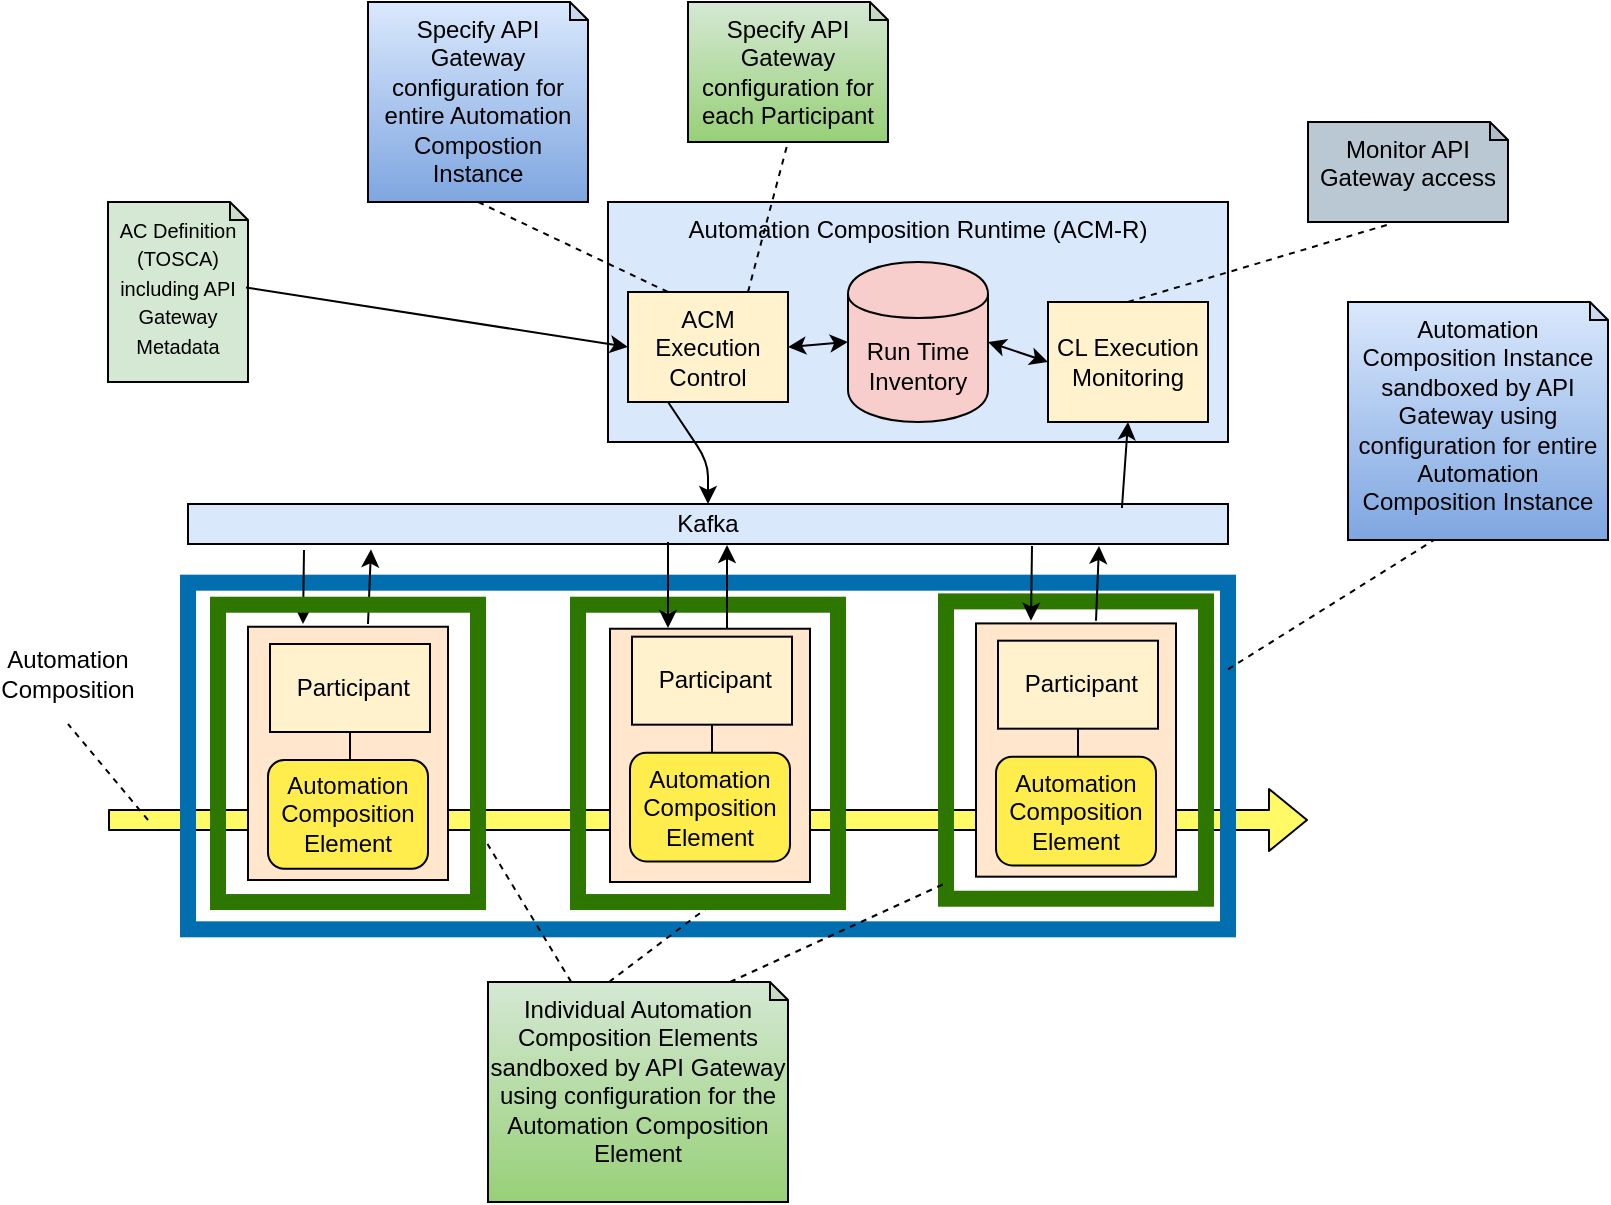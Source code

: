<mxfile version="20.5.3" type="embed"><diagram id="5qC4zMirkx8gMw6tzPM5" name="Page-1"><mxGraphModel dx="1631" dy="1413" grid="1" gridSize="10" guides="1" tooltips="1" connect="1" arrows="1" fold="1" page="0" pageScale="1" pageWidth="850" pageHeight="1100" background="#FFFFFF" math="0" shadow="0"><root><mxCell id="0"/><mxCell id="1" parent="0"/><mxCell id="WGhXLp_J_A_eNvpc9kTa-1" value="" style="shape=flexArrow;endArrow=classic;html=1;strokeColor=#000000;strokeWidth=1;fillColor=#FFFA66;fontColor=#000000;" parent="1" edge="1"><mxGeometry width="50" height="50" relative="1" as="geometry"><mxPoint x="160" y="369" as="sourcePoint"/><mxPoint x="760" y="369" as="targetPoint"/></mxGeometry></mxCell><mxCell id="WGhXLp_J_A_eNvpc9kTa-3" value="" style="group;fontColor=#ffffff;strokeColor=none;fillColor=none;" parent="1" vertex="1" connectable="0"><mxGeometry x="230" y="233.66" width="490" height="190" as="geometry"/></mxCell><mxCell id="WGhXLp_J_A_eNvpc9kTa-4" value="" style="rounded=0;whiteSpace=wrap;html=1;fillColor=none;strokeWidth=8;strokeColor=#006EAF;fontColor=#ffffff;" parent="WGhXLp_J_A_eNvpc9kTa-3" vertex="1"><mxGeometry x="-30" y="16.68" width="520" height="173.32" as="geometry"/></mxCell><mxCell id="WGhXLp_J_A_eNvpc9kTa-5" value="" style="rounded=0;whiteSpace=wrap;html=1;fillColor=#ffe6cc;strokeColor=#000000;verticalAlign=bottom;fontColor=#000000;" parent="WGhXLp_J_A_eNvpc9kTa-3" vertex="1"><mxGeometry y="38.71" width="100" height="126.63" as="geometry"/></mxCell><mxCell id="WGhXLp_J_A_eNvpc9kTa-6" value="&amp;nbsp;Participant" style="rounded=0;whiteSpace=wrap;html=1;fillColor=#fff2cc;strokeColor=#000000;fontColor=#000000;" parent="WGhXLp_J_A_eNvpc9kTa-3" vertex="1"><mxGeometry x="11" y="47.34" width="80" height="44" as="geometry"/></mxCell><mxCell id="WGhXLp_J_A_eNvpc9kTa-7" value="" style="endArrow=none;html=1;fontColor=#000000;entryX=0.5;entryY=1;entryDx=0;entryDy=0;strokeColor=#000000;" parent="WGhXLp_J_A_eNvpc9kTa-3" target="WGhXLp_J_A_eNvpc9kTa-6" edge="1"><mxGeometry width="50" height="50" relative="1" as="geometry"><mxPoint x="51" y="105.34" as="sourcePoint"/><mxPoint x="147.158" y="214.216" as="targetPoint"/></mxGeometry></mxCell><mxCell id="WGhXLp_J_A_eNvpc9kTa-8" value="Automation Composition Element" style="rounded=1;whiteSpace=wrap;html=1;labelBackgroundColor=none;fillColor=#FFED4D;strokeColor=#000000;fontColor=#000000;" parent="WGhXLp_J_A_eNvpc9kTa-3" vertex="1"><mxGeometry x="10" y="105.34" width="80" height="54.35" as="geometry"/></mxCell><mxCell id="WGhXLp_J_A_eNvpc9kTa-9" value="" style="endArrow=classic;html=1;entryX=0.25;entryY=0;entryDx=0;entryDy=0;fontColor=#000000;strokeColor=#000000;" parent="WGhXLp_J_A_eNvpc9kTa-3" edge="1"><mxGeometry width="50" height="50" relative="1" as="geometry"><mxPoint x="28" y="0.34" as="sourcePoint"/><mxPoint x="27.5" y="37.34" as="targetPoint"/></mxGeometry></mxCell><mxCell id="WGhXLp_J_A_eNvpc9kTa-10" value="" style="endArrow=classic;html=1;exitX=0.038;exitY=1.133;exitDx=0;exitDy=0;exitPerimeter=0;entryX=0.25;entryY=0;entryDx=0;entryDy=0;fontColor=#000000;strokeColor=#000000;" parent="WGhXLp_J_A_eNvpc9kTa-3" edge="1"><mxGeometry width="50" height="50" relative="1" as="geometry"><mxPoint x="60" y="37.34" as="sourcePoint"/><mxPoint x="61.5" as="targetPoint"/></mxGeometry></mxCell><mxCell id="WGhXLp_J_A_eNvpc9kTa-2" value="" style="rounded=0;whiteSpace=wrap;html=1;fillColor=none;strokeWidth=8;strokeColor=#2D7600;fontColor=#ffffff;" parent="1" vertex="1"><mxGeometry x="215" y="261.36" width="130" height="148.66" as="geometry"/></mxCell><mxCell id="WGhXLp_J_A_eNvpc9kTa-11" value="Automation Composition Runtime (ACM-R)" style="rounded=0;whiteSpace=wrap;html=1;fillColor=#dae8fc;strokeColor=#000000;verticalAlign=top;fontColor=#000000;" parent="1" vertex="1"><mxGeometry x="410" y="60" width="310" height="120" as="geometry"/></mxCell><mxCell id="WGhXLp_J_A_eNvpc9kTa-12" value="&lt;div&gt;Run Time Inventory&lt;/div&gt;" style="shape=cylinder;whiteSpace=wrap;html=1;boundedLbl=1;backgroundOutline=1;fillColor=#f8cecc;strokeColor=#000000;fontColor=#000000;" parent="1" vertex="1"><mxGeometry x="530" y="90" width="70" height="80" as="geometry"/></mxCell><mxCell id="WGhXLp_J_A_eNvpc9kTa-13" value="&lt;div&gt;&lt;font style=&quot;font-size: 10px&quot;&gt;AC Definition (TOSCA)&lt;br&gt;including API Gateway Metadata&lt;br&gt;&lt;/font&gt;&lt;/div&gt;&lt;div&gt;&lt;font style=&quot;font-size: 10px&quot;&gt;&lt;br&gt;&lt;/font&gt;&lt;/div&gt;" style="shape=note;whiteSpace=wrap;html=1;backgroundOutline=1;darkOpacity=0.05;fillColor=#d5e8d4;strokeColor=#000000;size=9;verticalAlign=top;fontColor=#000000;" parent="1" vertex="1"><mxGeometry x="160" y="60" width="70" height="90" as="geometry"/></mxCell><mxCell id="WGhXLp_J_A_eNvpc9kTa-14" value="&lt;div&gt;ACM Execution Control&lt;br&gt;&lt;/div&gt;" style="rounded=0;whiteSpace=wrap;html=1;fillColor=#fff2cc;strokeColor=#000000;verticalAlign=top;fontColor=#000000;" parent="1" vertex="1"><mxGeometry x="420" y="105" width="80" height="55" as="geometry"/></mxCell><mxCell id="WGhXLp_J_A_eNvpc9kTa-15" value="" style="endArrow=classic;startArrow=classic;html=1;entryX=1;entryY=0.5;entryDx=0;entryDy=0;exitX=0;exitY=0.5;exitDx=0;exitDy=0;fontColor=#000000;strokeColor=#000000;" parent="1" source="WGhXLp_J_A_eNvpc9kTa-12" target="WGhXLp_J_A_eNvpc9kTa-14" edge="1"><mxGeometry width="50" height="50" relative="1" as="geometry"><mxPoint x="170" y="380" as="sourcePoint"/><mxPoint x="220" y="330" as="targetPoint"/></mxGeometry></mxCell><mxCell id="WGhXLp_J_A_eNvpc9kTa-16" value="Kafka" style="rounded=0;whiteSpace=wrap;html=1;fillColor=#dae8fc;strokeColor=#000000;fontColor=#000000;" parent="1" vertex="1"><mxGeometry x="200" y="211" width="520" height="20" as="geometry"/></mxCell><mxCell id="WGhXLp_J_A_eNvpc9kTa-17" value="&lt;div&gt;CL Execution Monitoring&lt;br&gt;&lt;/div&gt;" style="rounded=0;whiteSpace=wrap;html=1;fillColor=#fff2cc;strokeColor=#000000;fontColor=#000000;" parent="1" vertex="1"><mxGeometry x="630" y="110" width="80" height="60" as="geometry"/></mxCell><mxCell id="WGhXLp_J_A_eNvpc9kTa-18" value="" style="endArrow=classic;startArrow=classic;html=1;entryX=1;entryY=0.5;entryDx=0;entryDy=0;exitX=0;exitY=0.5;exitDx=0;exitDy=0;fontColor=#000000;strokeColor=#000000;" parent="1" source="WGhXLp_J_A_eNvpc9kTa-17" target="WGhXLp_J_A_eNvpc9kTa-12" edge="1"><mxGeometry width="50" height="50" relative="1" as="geometry"><mxPoint x="540" y="140" as="sourcePoint"/><mxPoint x="510" y="125" as="targetPoint"/></mxGeometry></mxCell><mxCell id="WGhXLp_J_A_eNvpc9kTa-19" value="" style="endArrow=classic;html=1;exitX=0.898;exitY=0.1;exitDx=0;exitDy=0;exitPerimeter=0;entryX=0.5;entryY=1;entryDx=0;entryDy=0;fontColor=#000000;strokeColor=#000000;" parent="1" source="WGhXLp_J_A_eNvpc9kTa-16" target="WGhXLp_J_A_eNvpc9kTa-17" edge="1"><mxGeometry width="50" height="50" relative="1" as="geometry"><mxPoint x="470" y="155" as="sourcePoint"/><mxPoint x="472" y="277" as="targetPoint"/></mxGeometry></mxCell><mxCell id="WGhXLp_J_A_eNvpc9kTa-20" value="Automation&lt;br&gt;Composition" style="text;html=1;strokeColor=none;fillColor=none;align=center;verticalAlign=middle;whiteSpace=wrap;rounded=0;fontColor=#000000;strokeWidth=0;" parent="1" vertex="1"><mxGeometry x="120" y="281" width="40" height="30" as="geometry"/></mxCell><mxCell id="WGhXLp_J_A_eNvpc9kTa-21" value="" style="endArrow=none;dashed=1;html=1;fontColor=#000000;strokeColor=#000000;" parent="1" edge="1"><mxGeometry width="50" height="50" relative="1" as="geometry"><mxPoint x="180" y="369" as="sourcePoint"/><mxPoint x="140" y="321" as="targetPoint"/></mxGeometry></mxCell><mxCell id="WGhXLp_J_A_eNvpc9kTa-22" value="" style="endArrow=classic;html=1;exitX=0.986;exitY=0.475;exitDx=0;exitDy=0;entryX=0;entryY=0.5;entryDx=0;entryDy=0;exitPerimeter=0;fontColor=#000000;strokeColor=#000000;" parent="1" source="WGhXLp_J_A_eNvpc9kTa-13" target="WGhXLp_J_A_eNvpc9kTa-14" edge="1"><mxGeometry width="50" height="50" relative="1" as="geometry"><mxPoint x="230" y="115" as="sourcePoint"/><mxPoint x="420" y="115" as="targetPoint"/></mxGeometry></mxCell><mxCell id="WGhXLp_J_A_eNvpc9kTa-23" value="" style="endArrow=classic;html=1;exitX=0.25;exitY=1;exitDx=0;exitDy=0;entryX=0.5;entryY=0;entryDx=0;entryDy=0;fontColor=#000000;strokeColor=#000000;" parent="1" source="WGhXLp_J_A_eNvpc9kTa-14" target="WGhXLp_J_A_eNvpc9kTa-16" edge="1"><mxGeometry width="50" height="50" relative="1" as="geometry"><mxPoint x="460" y="145" as="sourcePoint"/><mxPoint x="450" y="290" as="targetPoint"/><Array as="points"><mxPoint x="460" y="190"/></Array></mxGeometry></mxCell><mxCell id="WGhXLp_J_A_eNvpc9kTa-24" value="Specify API Gateway configuration for entire Automation Compostion Instance&lt;br&gt;&lt;div&gt;&lt;font style=&quot;font-size: 10px&quot;&gt;&lt;br&gt;&lt;/font&gt;&lt;/div&gt;" style="shape=note;whiteSpace=wrap;html=1;backgroundOutline=1;darkOpacity=0.05;fillColor=#dae8fc;strokeColor=#000000;size=9;verticalAlign=top;gradientColor=#7ea6e0;fontColor=#000000;" parent="1" vertex="1"><mxGeometry x="290" y="-40" width="110" height="100" as="geometry"/></mxCell><mxCell id="WGhXLp_J_A_eNvpc9kTa-25" value="" style="endArrow=none;dashed=1;html=1;entryX=0.5;entryY=1;entryDx=0;entryDy=0;entryPerimeter=0;exitX=0.25;exitY=0;exitDx=0;exitDy=0;fontColor=#000000;strokeColor=#000000;" parent="1" source="WGhXLp_J_A_eNvpc9kTa-14" target="WGhXLp_J_A_eNvpc9kTa-24" edge="1"><mxGeometry width="50" height="50" relative="1" as="geometry"><mxPoint x="260" y="330" as="sourcePoint"/><mxPoint x="310" y="280" as="targetPoint"/></mxGeometry></mxCell><mxCell id="WGhXLp_J_A_eNvpc9kTa-26" value="Specify API Gateway configuration for each Participant&lt;br&gt;&lt;div&gt;&lt;font style=&quot;font-size: 10px&quot;&gt;&lt;br&gt;&lt;/font&gt;&lt;/div&gt;" style="shape=note;whiteSpace=wrap;html=1;backgroundOutline=1;darkOpacity=0.05;fillColor=#d5e8d4;strokeColor=#000000;size=9;verticalAlign=top;gradientColor=#97d077;fontColor=#000000;" parent="1" vertex="1"><mxGeometry x="450" y="-40" width="100" height="70" as="geometry"/></mxCell><mxCell id="WGhXLp_J_A_eNvpc9kTa-27" value="" style="endArrow=none;dashed=1;html=1;entryX=0.5;entryY=1;entryDx=0;entryDy=0;entryPerimeter=0;exitX=0.75;exitY=0;exitDx=0;exitDy=0;fontColor=#000000;strokeColor=#000000;" parent="1" source="WGhXLp_J_A_eNvpc9kTa-14" target="WGhXLp_J_A_eNvpc9kTa-26" edge="1"><mxGeometry width="50" height="50" relative="1" as="geometry"><mxPoint x="462.059" y="115" as="sourcePoint"/><mxPoint x="425" y="10" as="targetPoint"/></mxGeometry></mxCell><mxCell id="WGhXLp_J_A_eNvpc9kTa-28" value="Monitor API Gateway access&lt;br&gt;&lt;div&gt;&lt;font style=&quot;font-size: 10px&quot;&gt;&lt;br&gt;&lt;/font&gt;&lt;/div&gt;" style="shape=note;whiteSpace=wrap;html=1;backgroundOutline=1;darkOpacity=0.05;fillColor=#bac8d3;strokeColor=#000000;size=9;verticalAlign=top;fontColor=#000000;" parent="1" vertex="1"><mxGeometry x="760" y="20" width="100" height="50" as="geometry"/></mxCell><mxCell id="WGhXLp_J_A_eNvpc9kTa-29" value="" style="endArrow=none;dashed=1;html=1;entryX=0.41;entryY=1.02;entryDx=0;entryDy=0;entryPerimeter=0;exitX=0.5;exitY=0;exitDx=0;exitDy=0;fontColor=#000000;strokeColor=#000000;" parent="1" source="WGhXLp_J_A_eNvpc9kTa-17" target="WGhXLp_J_A_eNvpc9kTa-28" edge="1"><mxGeometry width="50" height="50" relative="1" as="geometry"><mxPoint x="490" y="115" as="sourcePoint"/><mxPoint x="550" y="-10" as="targetPoint"/></mxGeometry></mxCell><mxCell id="WGhXLp_J_A_eNvpc9kTa-30" value="" style="group;fontColor=#000000;strokeColor=none;" parent="1" vertex="1" connectable="0"><mxGeometry x="411" y="230.0" width="116" height="181.02" as="geometry"/></mxCell><mxCell id="WGhXLp_J_A_eNvpc9kTa-31" value="" style="rounded=0;whiteSpace=wrap;html=1;fillColor=#ffe6cc;strokeColor=#000000;verticalAlign=bottom;fontColor=#000000;" parent="WGhXLp_J_A_eNvpc9kTa-30" vertex="1"><mxGeometry y="43.37" width="100" height="126.63" as="geometry"/></mxCell><mxCell id="WGhXLp_J_A_eNvpc9kTa-32" value="&amp;nbsp;Participant" style="rounded=0;whiteSpace=wrap;html=1;fillColor=#fff2cc;strokeColor=#000000;fontColor=#000000;" parent="WGhXLp_J_A_eNvpc9kTa-30" vertex="1"><mxGeometry x="11" y="47.34" width="80" height="44" as="geometry"/></mxCell><mxCell id="WGhXLp_J_A_eNvpc9kTa-33" value="" style="endArrow=none;html=1;fontColor=#000000;entryX=0.5;entryY=1;entryDx=0;entryDy=0;strokeColor=#000000;" parent="WGhXLp_J_A_eNvpc9kTa-30" target="WGhXLp_J_A_eNvpc9kTa-32" edge="1"><mxGeometry width="50" height="50" relative="1" as="geometry"><mxPoint x="51" y="105.34" as="sourcePoint"/><mxPoint x="147.158" y="214.216" as="targetPoint"/></mxGeometry></mxCell><mxCell id="WGhXLp_J_A_eNvpc9kTa-34" value="Automation Composition Element" style="rounded=1;whiteSpace=wrap;html=1;labelBackgroundColor=none;fillColor=#FFED4D;strokeColor=#000000;fontColor=#000000;" parent="WGhXLp_J_A_eNvpc9kTa-30" vertex="1"><mxGeometry x="10" y="105.34" width="80" height="54.35" as="geometry"/></mxCell><mxCell id="WGhXLp_J_A_eNvpc9kTa-35" value="" style="group;fontColor=#000000;strokeColor=none;" parent="1" vertex="1" connectable="0"><mxGeometry x="594" y="232.0" width="115" height="187.37" as="geometry"/></mxCell><mxCell id="WGhXLp_J_A_eNvpc9kTa-36" value="" style="rounded=0;whiteSpace=wrap;html=1;fillColor=#ffe6cc;strokeColor=#000000;verticalAlign=bottom;fontColor=#000000;" parent="WGhXLp_J_A_eNvpc9kTa-35" vertex="1"><mxGeometry y="38.71" width="100" height="126.63" as="geometry"/></mxCell><mxCell id="WGhXLp_J_A_eNvpc9kTa-37" value="&amp;nbsp;Participant" style="rounded=0;whiteSpace=wrap;html=1;fillColor=#fff2cc;strokeColor=#000000;fontColor=#000000;" parent="WGhXLp_J_A_eNvpc9kTa-35" vertex="1"><mxGeometry x="11" y="47.34" width="80" height="44" as="geometry"/></mxCell><mxCell id="WGhXLp_J_A_eNvpc9kTa-38" value="" style="endArrow=none;html=1;fontColor=#000000;entryX=0.5;entryY=1;entryDx=0;entryDy=0;strokeColor=#000000;" parent="WGhXLp_J_A_eNvpc9kTa-35" target="WGhXLp_J_A_eNvpc9kTa-37" edge="1"><mxGeometry width="50" height="50" relative="1" as="geometry"><mxPoint x="51" y="105.34" as="sourcePoint"/><mxPoint x="147.158" y="214.216" as="targetPoint"/></mxGeometry></mxCell><mxCell id="WGhXLp_J_A_eNvpc9kTa-39" value="Automation Composition Element" style="rounded=1;whiteSpace=wrap;html=1;labelBackgroundColor=none;fillColor=#FFED4D;strokeColor=#000000;fontColor=#000000;" parent="WGhXLp_J_A_eNvpc9kTa-35" vertex="1"><mxGeometry x="10" y="105.34" width="80" height="54.35" as="geometry"/></mxCell><mxCell id="WGhXLp_J_A_eNvpc9kTa-40" value="" style="rounded=0;whiteSpace=wrap;html=1;fillColor=none;strokeWidth=8;strokeColor=#2D7600;fontColor=#ffffff;" parent="WGhXLp_J_A_eNvpc9kTa-35" vertex="1"><mxGeometry x="-15" y="27.7" width="130" height="148.66" as="geometry"/></mxCell><mxCell id="WGhXLp_J_A_eNvpc9kTa-41" value="" style="endArrow=classic;html=1;exitX=0.038;exitY=1.133;exitDx=0;exitDy=0;exitPerimeter=0;entryX=0.25;entryY=0;entryDx=0;entryDy=0;fontColor=#000000;strokeColor=#000000;" parent="WGhXLp_J_A_eNvpc9kTa-35" edge="1"><mxGeometry width="50" height="50" relative="1" as="geometry"><mxPoint x="60" y="37.34" as="sourcePoint"/><mxPoint x="61.5" as="targetPoint"/></mxGeometry></mxCell><mxCell id="WGhXLp_J_A_eNvpc9kTa-42" value="" style="endArrow=classic;html=1;entryX=0.25;entryY=0;entryDx=0;entryDy=0;fontColor=#000000;strokeColor=#000000;" parent="WGhXLp_J_A_eNvpc9kTa-35" edge="1"><mxGeometry width="50" height="50" relative="1" as="geometry"><mxPoint x="28" y="1.705e-13" as="sourcePoint"/><mxPoint x="27.5" y="37.34" as="targetPoint"/></mxGeometry></mxCell><mxCell id="WGhXLp_J_A_eNvpc9kTa-43" value="Automation Composition Instance sandboxed by API Gateway using configuration for entire Automation Composition Instance&lt;br&gt;&lt;div&gt;&lt;font style=&quot;font-size: 10px&quot;&gt;&lt;br&gt;&lt;/font&gt;&lt;/div&gt;" style="shape=note;whiteSpace=wrap;html=1;backgroundOutline=1;darkOpacity=0.05;fillColor=#dae8fc;strokeColor=#000000;size=9;verticalAlign=top;gradientColor=#7ea6e0;fontColor=#000000;" parent="1" vertex="1"><mxGeometry x="780" y="110" width="130" height="119" as="geometry"/></mxCell><mxCell id="WGhXLp_J_A_eNvpc9kTa-44" value="" style="endArrow=none;dashed=1;html=1;entryX=0.331;entryY=1;entryDx=0;entryDy=0;entryPerimeter=0;exitX=1;exitY=0.25;exitDx=0;exitDy=0;fontColor=#000000;strokeColor=#000000;" parent="1" source="WGhXLp_J_A_eNvpc9kTa-4" target="WGhXLp_J_A_eNvpc9kTa-43" edge="1"><mxGeometry width="50" height="50" relative="1" as="geometry"><mxPoint x="190" y="379" as="sourcePoint"/><mxPoint x="150" y="331" as="targetPoint"/></mxGeometry></mxCell><mxCell id="WGhXLp_J_A_eNvpc9kTa-45" value="Individual Automation Composition Elements sandboxed by API Gateway using configuration for the Automation Composition Element&lt;br&gt;&lt;div&gt;&lt;font style=&quot;font-size: 10px&quot;&gt;&lt;br&gt;&lt;/font&gt;&lt;/div&gt;" style="shape=note;whiteSpace=wrap;html=1;backgroundOutline=1;darkOpacity=0.05;fillColor=#d5e8d4;strokeColor=#000000;size=9;verticalAlign=top;gradientColor=#97d077;fontColor=#000000;" parent="1" vertex="1"><mxGeometry x="350" y="450" width="150" height="110" as="geometry"/></mxCell><mxCell id="WGhXLp_J_A_eNvpc9kTa-46" value="" style="endArrow=none;dashed=1;html=1;entryX=0.288;entryY=0.754;entryDx=0;entryDy=0;entryPerimeter=0;fontColor=#000000;strokeColor=#000000;" parent="1" source="WGhXLp_J_A_eNvpc9kTa-45" target="WGhXLp_J_A_eNvpc9kTa-4" edge="1"><mxGeometry width="50" height="50" relative="1" as="geometry"><mxPoint x="730" y="303.67" as="sourcePoint"/><mxPoint x="853.03" y="240" as="targetPoint"/></mxGeometry></mxCell><mxCell id="WGhXLp_J_A_eNvpc9kTa-47" value="" style="endArrow=none;dashed=1;html=1;entryX=0.5;entryY=1;entryDx=0;entryDy=0;exitX=0;exitY=0;exitDx=60.5;exitDy=0;exitPerimeter=0;fontColor=#000000;strokeColor=#000000;" parent="1" source="WGhXLp_J_A_eNvpc9kTa-45" edge="1"><mxGeometry width="50" height="50" relative="1" as="geometry"><mxPoint x="418.542" y="491" as="sourcePoint"/><mxPoint x="462" y="411.02" as="targetPoint"/></mxGeometry></mxCell><mxCell id="WGhXLp_J_A_eNvpc9kTa-48" value="" style="endArrow=none;dashed=1;html=1;entryX=0.008;entryY=0.944;entryDx=0;entryDy=0;exitX=0;exitY=0;exitDx=121;exitDy=0;exitPerimeter=0;entryPerimeter=0;fontColor=#000000;strokeColor=#000000;" parent="1" source="WGhXLp_J_A_eNvpc9kTa-45" target="WGhXLp_J_A_eNvpc9kTa-40" edge="1"><mxGeometry width="50" height="50" relative="1" as="geometry"><mxPoint x="440.5" y="491" as="sourcePoint"/><mxPoint x="472" y="421.02" as="targetPoint"/></mxGeometry></mxCell><mxCell id="WGhXLp_J_A_eNvpc9kTa-49" value="" style="rounded=0;whiteSpace=wrap;html=1;fillColor=none;strokeWidth=8;strokeColor=#2D7600;fontColor=#ffffff;" parent="1" vertex="1"><mxGeometry x="395" y="261.36" width="130" height="148.66" as="geometry"/></mxCell><mxCell id="WGhXLp_J_A_eNvpc9kTa-50" value="" style="endArrow=classic;html=1;entryX=0.377;entryY=0.975;entryDx=0;entryDy=0;entryPerimeter=0;exitX=0.585;exitY=0.001;exitDx=0;exitDy=0;exitPerimeter=0;fontColor=#000000;strokeColor=#000000;" parent="1" source="WGhXLp_J_A_eNvpc9kTa-31" edge="1"><mxGeometry width="50" height="50" relative="1" as="geometry"><mxPoint x="470" y="267" as="sourcePoint"/><mxPoint x="469.5" y="231.5" as="targetPoint"/></mxGeometry></mxCell><mxCell id="WGhXLp_J_A_eNvpc9kTa-51" value="" style="endArrow=classic;html=1;fontColor=#000000;strokeColor=#000000;" parent="1" edge="1"><mxGeometry width="50" height="50" relative="1" as="geometry"><mxPoint x="440" y="230" as="sourcePoint"/><mxPoint x="440" y="273" as="targetPoint"/></mxGeometry></mxCell></root></mxGraphModel></diagram></mxfile>